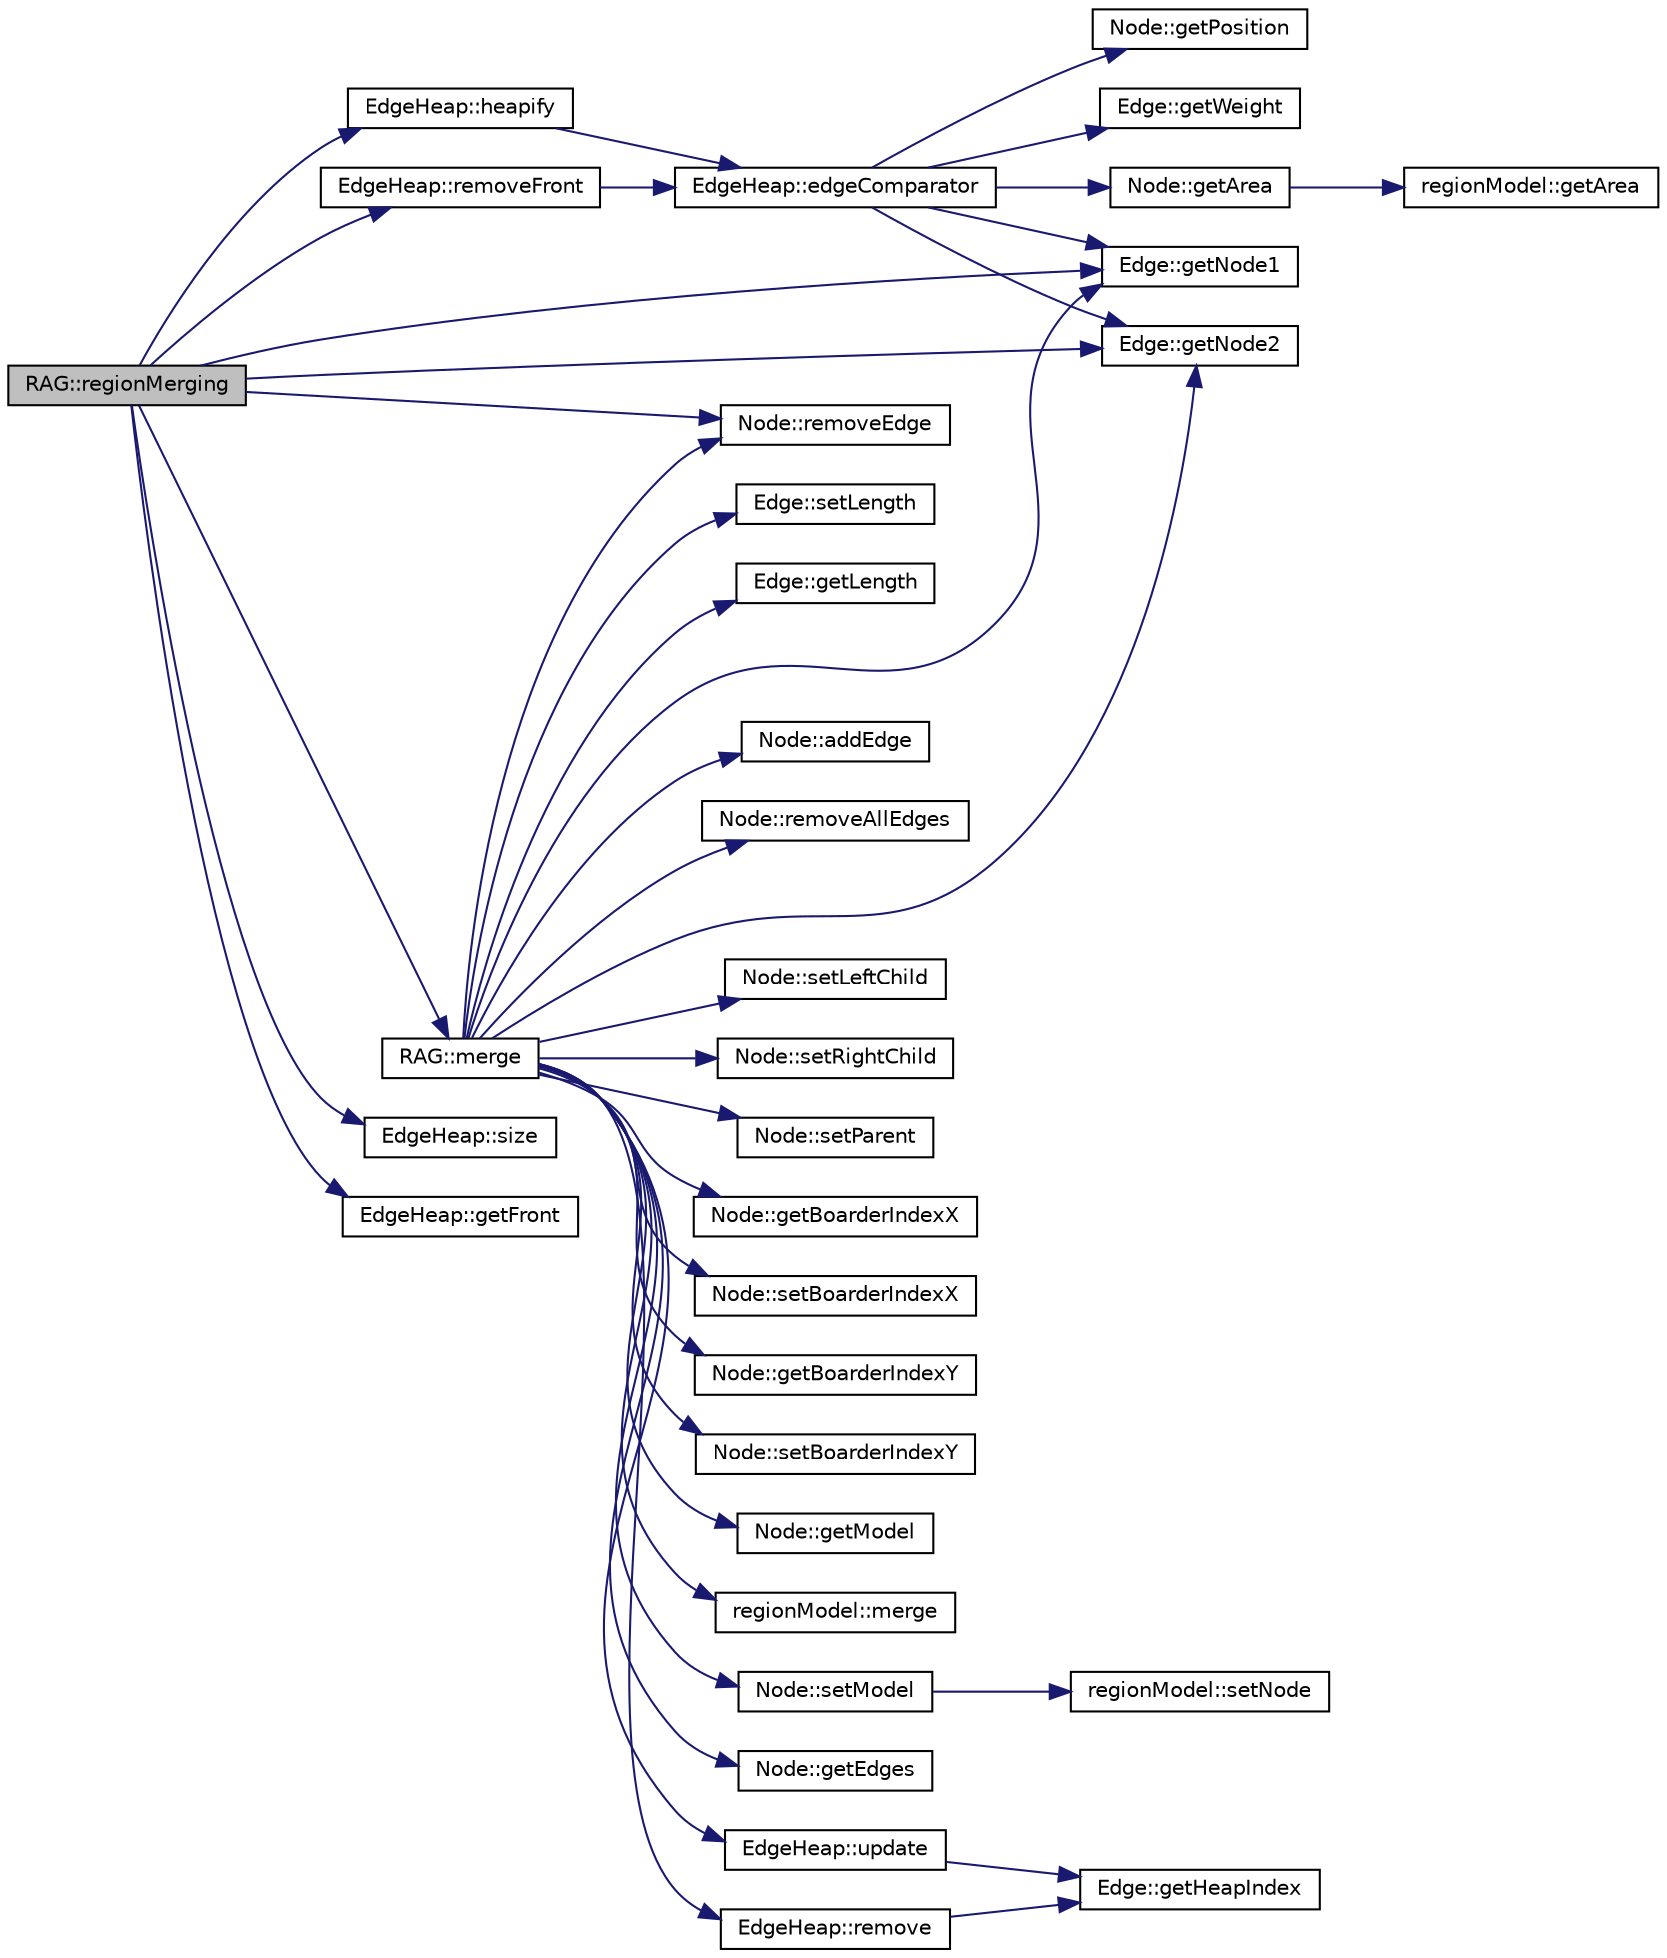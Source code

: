 digraph "RAG::regionMerging"
{
  edge [fontname="Helvetica",fontsize="10",labelfontname="Helvetica",labelfontsize="10"];
  node [fontname="Helvetica",fontsize="10",shape=record];
  rankdir="LR";
  Node1 [label="RAG::regionMerging",height=0.2,width=0.4,color="black", fillcolor="grey75", style="filled", fontcolor="black"];
  Node1 -> Node2 [color="midnightblue",fontsize="10",style="solid",fontname="Helvetica"];
  Node2 [label="EdgeHeap::heapify",height=0.2,width=0.4,color="black", fillcolor="white", style="filled",URL="$class_edge_heap.html#a09c54300b957acc0f414fd9ee6c558fa"];
  Node2 -> Node3 [color="midnightblue",fontsize="10",style="solid",fontname="Helvetica"];
  Node3 [label="EdgeHeap::edgeComparator",height=0.2,width=0.4,color="black", fillcolor="white", style="filled",URL="$class_edge_heap.html#add248e35c4c2443246ff6c7cd654ae9f"];
  Node3 -> Node4 [color="midnightblue",fontsize="10",style="solid",fontname="Helvetica"];
  Node4 [label="Edge::getWeight",height=0.2,width=0.4,color="black", fillcolor="white", style="filled",URL="$class_edge.html#a3a776c1ccafacdbdb10fdedd9cb329af"];
  Node3 -> Node5 [color="midnightblue",fontsize="10",style="solid",fontname="Helvetica"];
  Node5 [label="Edge::getNode1",height=0.2,width=0.4,color="black", fillcolor="white", style="filled",URL="$class_edge.html#aaaa9cb49c141b310873cd75fd493e22d"];
  Node3 -> Node6 [color="midnightblue",fontsize="10",style="solid",fontname="Helvetica"];
  Node6 [label="Node::getArea",height=0.2,width=0.4,color="black", fillcolor="white", style="filled",URL="$class_node.html#a13467fc326459c1d607547b3e9470710"];
  Node6 -> Node7 [color="midnightblue",fontsize="10",style="solid",fontname="Helvetica"];
  Node7 [label="regionModel::getArea",height=0.2,width=0.4,color="black", fillcolor="white", style="filled",URL="$classregion_model.html#a56b1a22f355e85211760055c7559cd1e"];
  Node3 -> Node8 [color="midnightblue",fontsize="10",style="solid",fontname="Helvetica"];
  Node8 [label="Edge::getNode2",height=0.2,width=0.4,color="black", fillcolor="white", style="filled",URL="$class_edge.html#a50017668f77ed019a5caceafbb1eb16f"];
  Node3 -> Node9 [color="midnightblue",fontsize="10",style="solid",fontname="Helvetica"];
  Node9 [label="Node::getPosition",height=0.2,width=0.4,color="black", fillcolor="white", style="filled",URL="$class_node.html#aa3512938403662345b64049920d1cdaf"];
  Node1 -> Node10 [color="midnightblue",fontsize="10",style="solid",fontname="Helvetica"];
  Node10 [label="EdgeHeap::size",height=0.2,width=0.4,color="black", fillcolor="white", style="filled",URL="$class_edge_heap.html#a82705f38a79714bb4f80a8218b6e50b1"];
  Node1 -> Node11 [color="midnightblue",fontsize="10",style="solid",fontname="Helvetica"];
  Node11 [label="EdgeHeap::getFront",height=0.2,width=0.4,color="black", fillcolor="white", style="filled",URL="$class_edge_heap.html#ad20ff8504ffd5ca5ac21be9093476741"];
  Node1 -> Node12 [color="midnightblue",fontsize="10",style="solid",fontname="Helvetica"];
  Node12 [label="EdgeHeap::removeFront",height=0.2,width=0.4,color="black", fillcolor="white", style="filled",URL="$class_edge_heap.html#a001dc48506130f599bddb241006d2920"];
  Node12 -> Node3 [color="midnightblue",fontsize="10",style="solid",fontname="Helvetica"];
  Node1 -> Node5 [color="midnightblue",fontsize="10",style="solid",fontname="Helvetica"];
  Node1 -> Node8 [color="midnightblue",fontsize="10",style="solid",fontname="Helvetica"];
  Node1 -> Node13 [color="midnightblue",fontsize="10",style="solid",fontname="Helvetica"];
  Node13 [label="Node::removeEdge",height=0.2,width=0.4,color="black", fillcolor="white", style="filled",URL="$class_node.html#a317d8090ed6ef5766b587a21038888b7"];
  Node1 -> Node14 [color="midnightblue",fontsize="10",style="solid",fontname="Helvetica"];
  Node14 [label="RAG::merge",height=0.2,width=0.4,color="black", fillcolor="white", style="filled",URL="$class_r_a_g.html#aa2de492a3df037db29b0e3ccab5251ee"];
  Node14 -> Node15 [color="midnightblue",fontsize="10",style="solid",fontname="Helvetica"];
  Node15 [label="Node::setLeftChild",height=0.2,width=0.4,color="black", fillcolor="white", style="filled",URL="$class_node.html#a6ede207fb67e5aa1fb80f0230074a0c0"];
  Node14 -> Node16 [color="midnightblue",fontsize="10",style="solid",fontname="Helvetica"];
  Node16 [label="Node::setRightChild",height=0.2,width=0.4,color="black", fillcolor="white", style="filled",URL="$class_node.html#a1b945cb9d5755aef273c43d6c7ce58bb"];
  Node14 -> Node17 [color="midnightblue",fontsize="10",style="solid",fontname="Helvetica"];
  Node17 [label="Node::setParent",height=0.2,width=0.4,color="black", fillcolor="white", style="filled",URL="$class_node.html#ad7c28414b0d242ce7c491e22cf006041"];
  Node14 -> Node18 [color="midnightblue",fontsize="10",style="solid",fontname="Helvetica"];
  Node18 [label="Node::getBoarderIndexX",height=0.2,width=0.4,color="black", fillcolor="white", style="filled",URL="$class_node.html#a2784134529ab6341bf028b0d40660870"];
  Node14 -> Node19 [color="midnightblue",fontsize="10",style="solid",fontname="Helvetica"];
  Node19 [label="Node::setBoarderIndexX",height=0.2,width=0.4,color="black", fillcolor="white", style="filled",URL="$class_node.html#a9305e6376add78eafd94f198df0ee745"];
  Node14 -> Node20 [color="midnightblue",fontsize="10",style="solid",fontname="Helvetica"];
  Node20 [label="Node::getBoarderIndexY",height=0.2,width=0.4,color="black", fillcolor="white", style="filled",URL="$class_node.html#a44362e2817f8eb2fd21b78f39797c48c"];
  Node14 -> Node21 [color="midnightblue",fontsize="10",style="solid",fontname="Helvetica"];
  Node21 [label="Node::setBoarderIndexY",height=0.2,width=0.4,color="black", fillcolor="white", style="filled",URL="$class_node.html#aa969843e599c724456cc743b8b7f0f3b"];
  Node14 -> Node22 [color="midnightblue",fontsize="10",style="solid",fontname="Helvetica"];
  Node22 [label="Node::getModel",height=0.2,width=0.4,color="black", fillcolor="white", style="filled",URL="$class_node.html#adcc7f26a2ccf3a8fcc387ed820624d99"];
  Node14 -> Node23 [color="midnightblue",fontsize="10",style="solid",fontname="Helvetica"];
  Node23 [label="regionModel::merge",height=0.2,width=0.4,color="black", fillcolor="white", style="filled",URL="$classregion_model.html#a109b2dd106c9fbda2a9db402d0021fe9"];
  Node14 -> Node24 [color="midnightblue",fontsize="10",style="solid",fontname="Helvetica"];
  Node24 [label="Node::setModel",height=0.2,width=0.4,color="black", fillcolor="white", style="filled",URL="$class_node.html#a8a60e0e373f3acf5a26036a0b40312a1"];
  Node24 -> Node25 [color="midnightblue",fontsize="10",style="solid",fontname="Helvetica"];
  Node25 [label="regionModel::setNode",height=0.2,width=0.4,color="black", fillcolor="white", style="filled",URL="$classregion_model.html#aebdb837024f0eb627bb15742a19b9974"];
  Node14 -> Node26 [color="midnightblue",fontsize="10",style="solid",fontname="Helvetica"];
  Node26 [label="Node::getEdges",height=0.2,width=0.4,color="black", fillcolor="white", style="filled",URL="$class_node.html#a6e506795cafa9ed120f236b58f32e3c5"];
  Node14 -> Node27 [color="midnightblue",fontsize="10",style="solid",fontname="Helvetica"];
  Node27 [label="EdgeHeap::update",height=0.2,width=0.4,color="black", fillcolor="white", style="filled",URL="$class_edge_heap.html#a7d8eaf4111da4c024feb5f2fb8d7cafa"];
  Node27 -> Node28 [color="midnightblue",fontsize="10",style="solid",fontname="Helvetica"];
  Node28 [label="Edge::getHeapIndex",height=0.2,width=0.4,color="black", fillcolor="white", style="filled",URL="$class_edge.html#a54017590a12f8b5e68641e678f01655f"];
  Node14 -> Node29 [color="midnightblue",fontsize="10",style="solid",fontname="Helvetica"];
  Node29 [label="Edge::setLength",height=0.2,width=0.4,color="black", fillcolor="white", style="filled",URL="$class_edge.html#a9825f846eb203bc2ebe0e5ee4dcf9c3b"];
  Node14 -> Node30 [color="midnightblue",fontsize="10",style="solid",fontname="Helvetica"];
  Node30 [label="Edge::getLength",height=0.2,width=0.4,color="black", fillcolor="white", style="filled",URL="$class_edge.html#ac5e6bca7dbde5cdd88579b1081ebe1db"];
  Node14 -> Node5 [color="midnightblue",fontsize="10",style="solid",fontname="Helvetica"];
  Node14 -> Node13 [color="midnightblue",fontsize="10",style="solid",fontname="Helvetica"];
  Node14 -> Node8 [color="midnightblue",fontsize="10",style="solid",fontname="Helvetica"];
  Node14 -> Node31 [color="midnightblue",fontsize="10",style="solid",fontname="Helvetica"];
  Node31 [label="EdgeHeap::remove",height=0.2,width=0.4,color="black", fillcolor="white", style="filled",URL="$class_edge_heap.html#ac36afe05c095a87767748b41dfa831a5"];
  Node31 -> Node28 [color="midnightblue",fontsize="10",style="solid",fontname="Helvetica"];
  Node14 -> Node32 [color="midnightblue",fontsize="10",style="solid",fontname="Helvetica"];
  Node32 [label="Node::addEdge",height=0.2,width=0.4,color="black", fillcolor="white", style="filled",URL="$class_node.html#a86573dcde1125e02936ee7c256fb270a"];
  Node14 -> Node33 [color="midnightblue",fontsize="10",style="solid",fontname="Helvetica"];
  Node33 [label="Node::removeAllEdges",height=0.2,width=0.4,color="black", fillcolor="white", style="filled",URL="$class_node.html#a65e1a7962c09ea80b33c2eb57ce4f362"];
}
